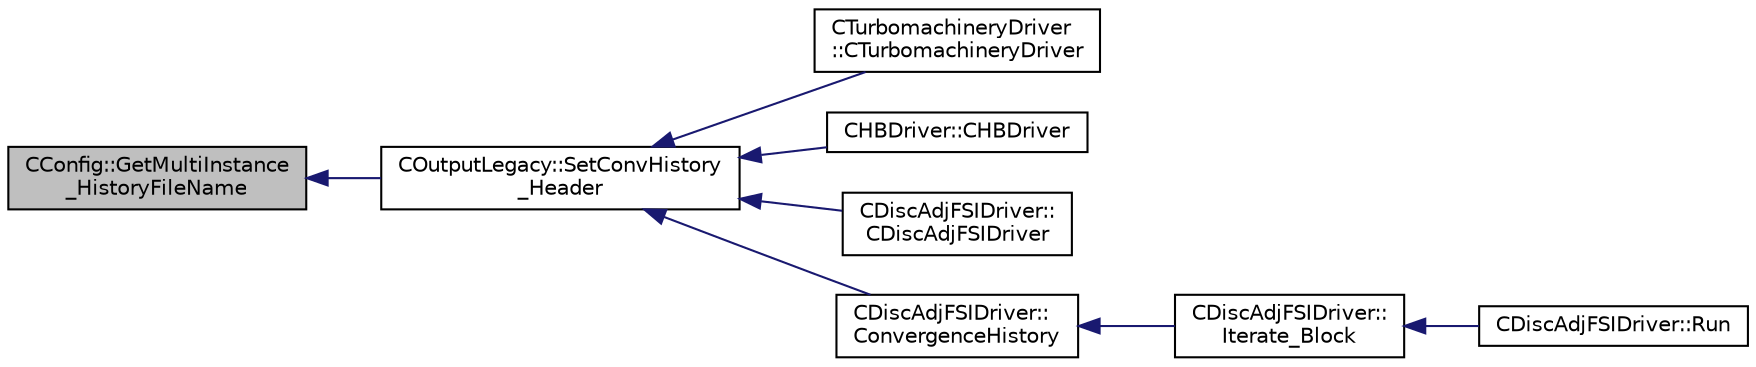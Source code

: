 digraph "CConfig::GetMultiInstance_HistoryFileName"
{
  edge [fontname="Helvetica",fontsize="10",labelfontname="Helvetica",labelfontsize="10"];
  node [fontname="Helvetica",fontsize="10",shape=record];
  rankdir="LR";
  Node8144 [label="CConfig::GetMultiInstance\l_HistoryFileName",height=0.2,width=0.4,color="black", fillcolor="grey75", style="filled", fontcolor="black"];
  Node8144 -> Node8145 [dir="back",color="midnightblue",fontsize="10",style="solid",fontname="Helvetica"];
  Node8145 [label="COutputLegacy::SetConvHistory\l_Header",height=0.2,width=0.4,color="black", fillcolor="white", style="filled",URL="$class_c_output_legacy.html#a18b50c074872fff05e5be4022c4a54de",tooltip="Write the header of the history file. "];
  Node8145 -> Node8146 [dir="back",color="midnightblue",fontsize="10",style="solid",fontname="Helvetica"];
  Node8146 [label="CTurbomachineryDriver\l::CTurbomachineryDriver",height=0.2,width=0.4,color="black", fillcolor="white", style="filled",URL="$class_c_turbomachinery_driver.html#a69e22449283c30291cabc99eaad62e63",tooltip="Constructor of the class. "];
  Node8145 -> Node8147 [dir="back",color="midnightblue",fontsize="10",style="solid",fontname="Helvetica"];
  Node8147 [label="CHBDriver::CHBDriver",height=0.2,width=0.4,color="black", fillcolor="white", style="filled",URL="$class_c_h_b_driver.html#a270d371133771fdd74e613712ef07797",tooltip="Constructor of the class. "];
  Node8145 -> Node8148 [dir="back",color="midnightblue",fontsize="10",style="solid",fontname="Helvetica"];
  Node8148 [label="CDiscAdjFSIDriver::\lCDiscAdjFSIDriver",height=0.2,width=0.4,color="black", fillcolor="white", style="filled",URL="$class_c_disc_adj_f_s_i_driver.html#a8344e360dcd6fdc913a79364d809f9b3",tooltip="Constructor of the class. "];
  Node8145 -> Node8149 [dir="back",color="midnightblue",fontsize="10",style="solid",fontname="Helvetica"];
  Node8149 [label="CDiscAdjFSIDriver::\lConvergenceHistory",height=0.2,width=0.4,color="black", fillcolor="white", style="filled",URL="$class_c_disc_adj_f_s_i_driver.html#a139dfa2442613879f2b15f28a09c2bd5",tooltip="Output the convergence history. "];
  Node8149 -> Node8150 [dir="back",color="midnightblue",fontsize="10",style="solid",fontname="Helvetica"];
  Node8150 [label="CDiscAdjFSIDriver::\lIterate_Block",height=0.2,width=0.4,color="black", fillcolor="white", style="filled",URL="$class_c_disc_adj_f_s_i_driver.html#a84949f139fa795b7d34d6ff77e82eb5c",tooltip="Iterate a certain block for adjoint FSI - may be the whole set of variables or independent and subite..."];
  Node8150 -> Node8151 [dir="back",color="midnightblue",fontsize="10",style="solid",fontname="Helvetica"];
  Node8151 [label="CDiscAdjFSIDriver::Run",height=0.2,width=0.4,color="black", fillcolor="white", style="filled",URL="$class_c_disc_adj_f_s_i_driver.html#a2e965d6e9c4dcfc296077cae225cab21",tooltip="Run a Discrete Adjoint iteration for the FSI problem. "];
}
